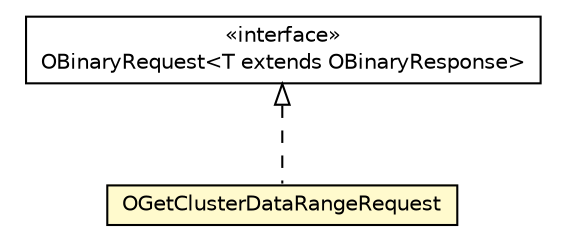 #!/usr/local/bin/dot
#
# Class diagram 
# Generated by UMLGraph version R5_6-24-gf6e263 (http://www.umlgraph.org/)
#

digraph G {
	edge [fontname="Helvetica",fontsize=10,labelfontname="Helvetica",labelfontsize=10];
	node [fontname="Helvetica",fontsize=10,shape=plaintext];
	nodesep=0.25;
	ranksep=0.5;
	// com.orientechnologies.orient.client.remote.OBinaryRequest<T extends com.orientechnologies.orient.client.remote.OBinaryResponse>
	c3465669 [label=<<table title="com.orientechnologies.orient.client.remote.OBinaryRequest" border="0" cellborder="1" cellspacing="0" cellpadding="2" port="p" href="../OBinaryRequest.html">
		<tr><td><table border="0" cellspacing="0" cellpadding="1">
<tr><td align="center" balign="center"> &#171;interface&#187; </td></tr>
<tr><td align="center" balign="center"> OBinaryRequest&lt;T extends OBinaryResponse&gt; </td></tr>
		</table></td></tr>
		</table>>, URL="../OBinaryRequest.html", fontname="Helvetica", fontcolor="black", fontsize=10.0];
	// com.orientechnologies.orient.client.remote.message.OGetClusterDataRangeRequest
	c3465803 [label=<<table title="com.orientechnologies.orient.client.remote.message.OGetClusterDataRangeRequest" border="0" cellborder="1" cellspacing="0" cellpadding="2" port="p" bgcolor="lemonChiffon" href="./OGetClusterDataRangeRequest.html">
		<tr><td><table border="0" cellspacing="0" cellpadding="1">
<tr><td align="center" balign="center"> OGetClusterDataRangeRequest </td></tr>
		</table></td></tr>
		</table>>, URL="./OGetClusterDataRangeRequest.html", fontname="Helvetica", fontcolor="black", fontsize=10.0];
	//com.orientechnologies.orient.client.remote.message.OGetClusterDataRangeRequest implements com.orientechnologies.orient.client.remote.OBinaryRequest<T extends com.orientechnologies.orient.client.remote.OBinaryResponse>
	c3465669:p -> c3465803:p [dir=back,arrowtail=empty,style=dashed];
}

